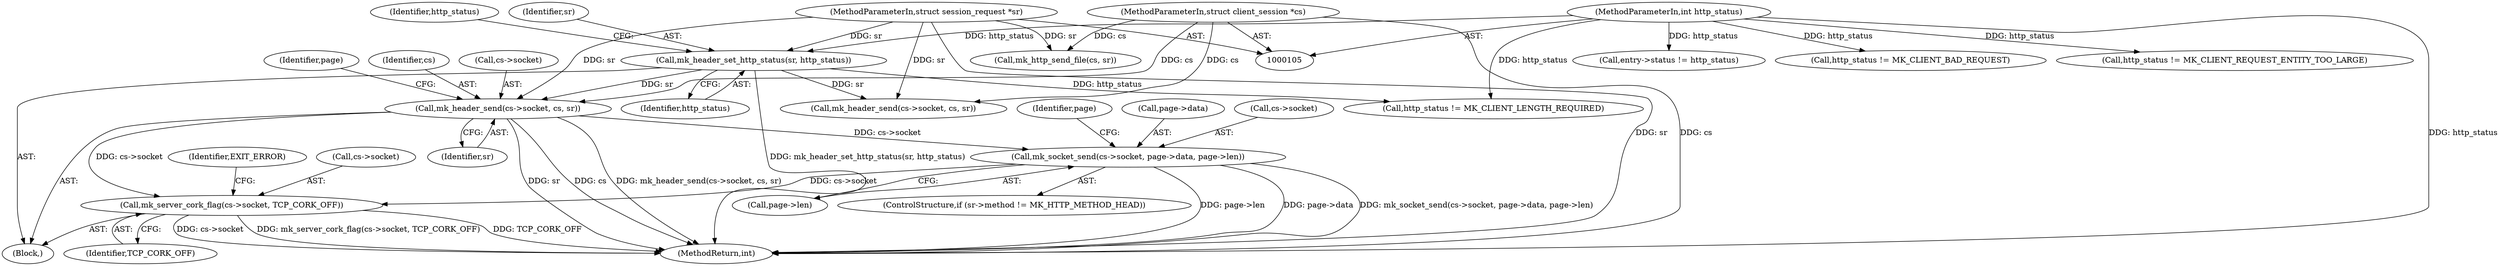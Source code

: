 digraph "0_monkey_b2d0e6f92310bb14a15aa2f8e96e1fb5379776dd@API" {
"1000431" [label="(Call,mk_header_send(cs->socket, cs, sr))"];
"1000107" [label="(MethodParameterIn,struct client_session *cs)"];
"1000120" [label="(Call,mk_header_set_http_status(sr, http_status))"];
"1000108" [label="(MethodParameterIn,struct session_request *sr)"];
"1000106" [label="(MethodParameterIn,int http_status)"];
"1000446" [label="(Call,mk_socket_send(cs->socket, page->data, page->len))"];
"1000460" [label="(Call,mk_server_cork_flag(cs->socket, TCP_CORK_OFF))"];
"1000436" [label="(Identifier,sr)"];
"1000126" [label="(Identifier,http_status)"];
"1000435" [label="(Identifier,cs)"];
"1000467" [label="(MethodReturn,int)"];
"1000464" [label="(Identifier,TCP_CORK_OFF)"];
"1000122" [label="(Identifier,http_status)"];
"1000446" [label="(Call,mk_socket_send(cs->socket, page->data, page->len))"];
"1000215" [label="(Call,mk_header_send(cs->socket, cs, sr))"];
"1000222" [label="(Call,mk_http_send_file(cs, sr))"];
"1000109" [label="(Block,)"];
"1000466" [label="(Identifier,EXIT_ERROR)"];
"1000453" [label="(Call,page->len)"];
"1000120" [label="(Call,mk_header_set_http_status(sr, http_status))"];
"1000432" [label="(Call,cs->socket)"];
"1000457" [label="(Identifier,page)"];
"1000138" [label="(Call,entry->status != http_status)"];
"1000108" [label="(MethodParameterIn,struct session_request *sr)"];
"1000460" [label="(Call,mk_server_cork_flag(cs->socket, TCP_CORK_OFF))"];
"1000129" [label="(Call,http_status != MK_CLIENT_BAD_REQUEST)"];
"1000107" [label="(MethodParameterIn,struct client_session *cs)"];
"1000461" [label="(Call,cs->socket)"];
"1000125" [label="(Call,http_status != MK_CLIENT_LENGTH_REQUIRED)"];
"1000106" [label="(MethodParameterIn,int http_status)"];
"1000450" [label="(Call,page->data)"];
"1000438" [label="(Identifier,page)"];
"1000132" [label="(Call,http_status != MK_CLIENT_REQUEST_ENTITY_TOO_LARGE)"];
"1000440" [label="(ControlStructure,if (sr->method != MK_HTTP_METHOD_HEAD))"];
"1000447" [label="(Call,cs->socket)"];
"1000431" [label="(Call,mk_header_send(cs->socket, cs, sr))"];
"1000121" [label="(Identifier,sr)"];
"1000431" -> "1000109"  [label="AST: "];
"1000431" -> "1000436"  [label="CFG: "];
"1000432" -> "1000431"  [label="AST: "];
"1000435" -> "1000431"  [label="AST: "];
"1000436" -> "1000431"  [label="AST: "];
"1000438" -> "1000431"  [label="CFG: "];
"1000431" -> "1000467"  [label="DDG: mk_header_send(cs->socket, cs, sr)"];
"1000431" -> "1000467"  [label="DDG: sr"];
"1000431" -> "1000467"  [label="DDG: cs"];
"1000107" -> "1000431"  [label="DDG: cs"];
"1000120" -> "1000431"  [label="DDG: sr"];
"1000108" -> "1000431"  [label="DDG: sr"];
"1000431" -> "1000446"  [label="DDG: cs->socket"];
"1000431" -> "1000460"  [label="DDG: cs->socket"];
"1000107" -> "1000105"  [label="AST: "];
"1000107" -> "1000467"  [label="DDG: cs"];
"1000107" -> "1000215"  [label="DDG: cs"];
"1000107" -> "1000222"  [label="DDG: cs"];
"1000120" -> "1000109"  [label="AST: "];
"1000120" -> "1000122"  [label="CFG: "];
"1000121" -> "1000120"  [label="AST: "];
"1000122" -> "1000120"  [label="AST: "];
"1000126" -> "1000120"  [label="CFG: "];
"1000120" -> "1000467"  [label="DDG: mk_header_set_http_status(sr, http_status)"];
"1000108" -> "1000120"  [label="DDG: sr"];
"1000106" -> "1000120"  [label="DDG: http_status"];
"1000120" -> "1000125"  [label="DDG: http_status"];
"1000120" -> "1000215"  [label="DDG: sr"];
"1000108" -> "1000105"  [label="AST: "];
"1000108" -> "1000467"  [label="DDG: sr"];
"1000108" -> "1000215"  [label="DDG: sr"];
"1000108" -> "1000222"  [label="DDG: sr"];
"1000106" -> "1000105"  [label="AST: "];
"1000106" -> "1000467"  [label="DDG: http_status"];
"1000106" -> "1000125"  [label="DDG: http_status"];
"1000106" -> "1000129"  [label="DDG: http_status"];
"1000106" -> "1000132"  [label="DDG: http_status"];
"1000106" -> "1000138"  [label="DDG: http_status"];
"1000446" -> "1000440"  [label="AST: "];
"1000446" -> "1000453"  [label="CFG: "];
"1000447" -> "1000446"  [label="AST: "];
"1000450" -> "1000446"  [label="AST: "];
"1000453" -> "1000446"  [label="AST: "];
"1000457" -> "1000446"  [label="CFG: "];
"1000446" -> "1000467"  [label="DDG: page->data"];
"1000446" -> "1000467"  [label="DDG: mk_socket_send(cs->socket, page->data, page->len)"];
"1000446" -> "1000467"  [label="DDG: page->len"];
"1000446" -> "1000460"  [label="DDG: cs->socket"];
"1000460" -> "1000109"  [label="AST: "];
"1000460" -> "1000464"  [label="CFG: "];
"1000461" -> "1000460"  [label="AST: "];
"1000464" -> "1000460"  [label="AST: "];
"1000466" -> "1000460"  [label="CFG: "];
"1000460" -> "1000467"  [label="DDG: cs->socket"];
"1000460" -> "1000467"  [label="DDG: mk_server_cork_flag(cs->socket, TCP_CORK_OFF)"];
"1000460" -> "1000467"  [label="DDG: TCP_CORK_OFF"];
}
